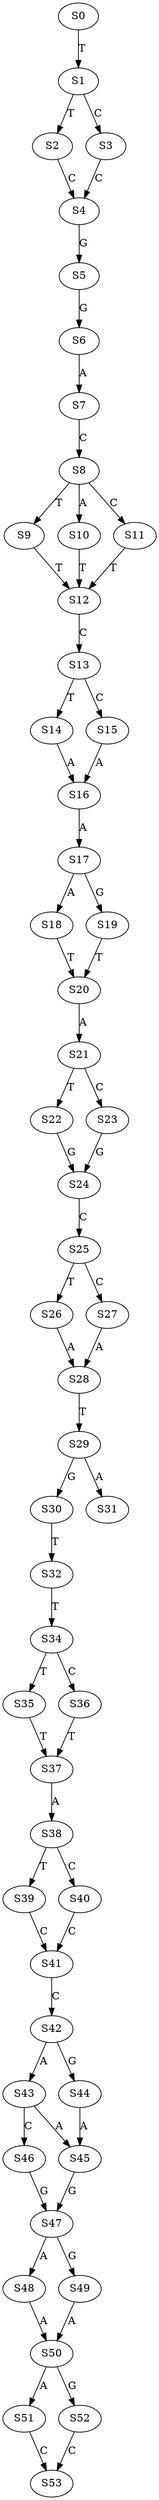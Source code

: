 strict digraph  {
	S0 -> S1 [ label = T ];
	S1 -> S2 [ label = T ];
	S1 -> S3 [ label = C ];
	S2 -> S4 [ label = C ];
	S3 -> S4 [ label = C ];
	S4 -> S5 [ label = G ];
	S5 -> S6 [ label = G ];
	S6 -> S7 [ label = A ];
	S7 -> S8 [ label = C ];
	S8 -> S9 [ label = T ];
	S8 -> S10 [ label = A ];
	S8 -> S11 [ label = C ];
	S9 -> S12 [ label = T ];
	S10 -> S12 [ label = T ];
	S11 -> S12 [ label = T ];
	S12 -> S13 [ label = C ];
	S13 -> S14 [ label = T ];
	S13 -> S15 [ label = C ];
	S14 -> S16 [ label = A ];
	S15 -> S16 [ label = A ];
	S16 -> S17 [ label = A ];
	S17 -> S18 [ label = A ];
	S17 -> S19 [ label = G ];
	S18 -> S20 [ label = T ];
	S19 -> S20 [ label = T ];
	S20 -> S21 [ label = A ];
	S21 -> S22 [ label = T ];
	S21 -> S23 [ label = C ];
	S22 -> S24 [ label = G ];
	S23 -> S24 [ label = G ];
	S24 -> S25 [ label = C ];
	S25 -> S26 [ label = T ];
	S25 -> S27 [ label = C ];
	S26 -> S28 [ label = A ];
	S27 -> S28 [ label = A ];
	S28 -> S29 [ label = T ];
	S29 -> S30 [ label = G ];
	S29 -> S31 [ label = A ];
	S30 -> S32 [ label = T ];
	S32 -> S34 [ label = T ];
	S34 -> S35 [ label = T ];
	S34 -> S36 [ label = C ];
	S35 -> S37 [ label = T ];
	S36 -> S37 [ label = T ];
	S37 -> S38 [ label = A ];
	S38 -> S39 [ label = T ];
	S38 -> S40 [ label = C ];
	S39 -> S41 [ label = C ];
	S40 -> S41 [ label = C ];
	S41 -> S42 [ label = C ];
	S42 -> S43 [ label = A ];
	S42 -> S44 [ label = G ];
	S43 -> S45 [ label = A ];
	S43 -> S46 [ label = C ];
	S44 -> S45 [ label = A ];
	S45 -> S47 [ label = G ];
	S46 -> S47 [ label = G ];
	S47 -> S48 [ label = A ];
	S47 -> S49 [ label = G ];
	S48 -> S50 [ label = A ];
	S49 -> S50 [ label = A ];
	S50 -> S51 [ label = A ];
	S50 -> S52 [ label = G ];
	S51 -> S53 [ label = C ];
	S52 -> S53 [ label = C ];
}
